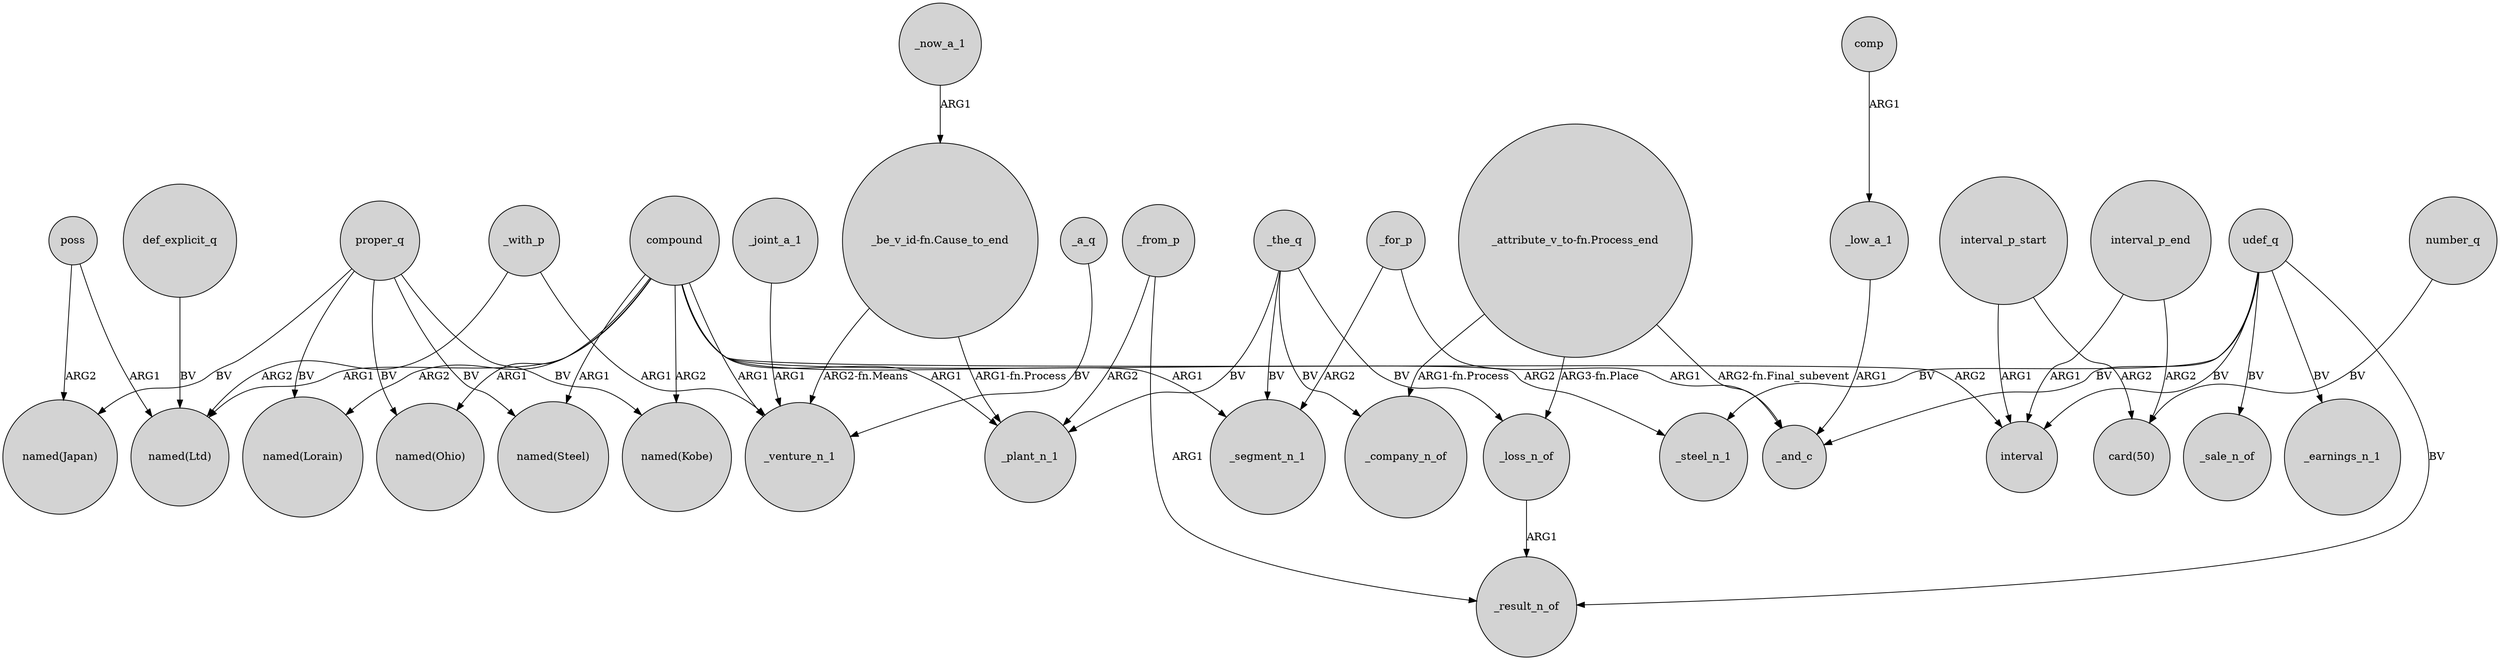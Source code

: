 digraph {
	node [shape=circle style=filled]
	compound -> "named(Steel)" [label=ARG1]
	_for_p -> _and_c [label=ARG1]
	poss -> "named(Ltd)" [label=ARG1]
	comp -> _low_a_1 [label=ARG1]
	proper_q -> "named(Lorain)" [label=BV]
	_joint_a_1 -> _venture_n_1 [label=ARG1]
	compound -> "named(Kobe)" [label=ARG2]
	compound -> _segment_n_1 [label=ARG1]
	poss -> "named(Japan)" [label=ARG2]
	_low_a_1 -> _and_c [label=ARG1]
	_the_q -> _loss_n_of [label=BV]
	udef_q -> interval [label=BV]
	_with_p -> _venture_n_1 [label=ARG1]
	compound -> _venture_n_1 [label=ARG1]
	udef_q -> _sale_n_of [label=BV]
	proper_q -> "named(Steel)" [label=BV]
	udef_q -> _and_c [label=BV]
	compound -> "named(Ohio)" [label=ARG1]
	interval_p_start -> interval [label=ARG1]
	compound -> interval [label=ARG2]
	proper_q -> "named(Ohio)" [label=BV]
	"_attribute_v_to-fn.Process_end" -> _loss_n_of [label="ARG3-fn.Place"]
	udef_q -> _steel_n_1 [label=BV]
	"_attribute_v_to-fn.Process_end" -> _company_n_of [label="ARG1-fn.Process"]
	udef_q -> _earnings_n_1 [label=BV]
	"_be_v_id-fn.Cause_to_end" -> _venture_n_1 [label="ARG2-fn.Means"]
	"_be_v_id-fn.Cause_to_end" -> _plant_n_1 [label="ARG1-fn.Process"]
	proper_q -> "named(Japan)" [label=BV]
	_with_p -> "named(Ltd)" [label=ARG2]
	compound -> "named(Lorain)" [label=ARG2]
	compound -> _steel_n_1 [label=ARG2]
	_for_p -> _segment_n_1 [label=ARG2]
	interval_p_end -> interval [label=ARG1]
	interval_p_end -> "card(50)" [label=ARG2]
	_the_q -> _segment_n_1 [label=BV]
	compound -> _plant_n_1 [label=ARG1]
	"_attribute_v_to-fn.Process_end" -> _and_c [label="ARG2-fn.Final_subevent"]
	proper_q -> "named(Kobe)" [label=BV]
	def_explicit_q -> "named(Ltd)" [label=BV]
	compound -> "named(Ltd)" [label=ARG1]
	_loss_n_of -> _result_n_of [label=ARG1]
	_a_q -> _venture_n_1 [label=BV]
	udef_q -> _result_n_of [label=BV]
	_from_p -> _plant_n_1 [label=ARG2]
	_from_p -> _result_n_of [label=ARG1]
	_the_q -> _company_n_of [label=BV]
	interval_p_start -> "card(50)" [label=ARG2]
	number_q -> "card(50)" [label=BV]
	_now_a_1 -> "_be_v_id-fn.Cause_to_end" [label=ARG1]
	_the_q -> _plant_n_1 [label=BV]
}
